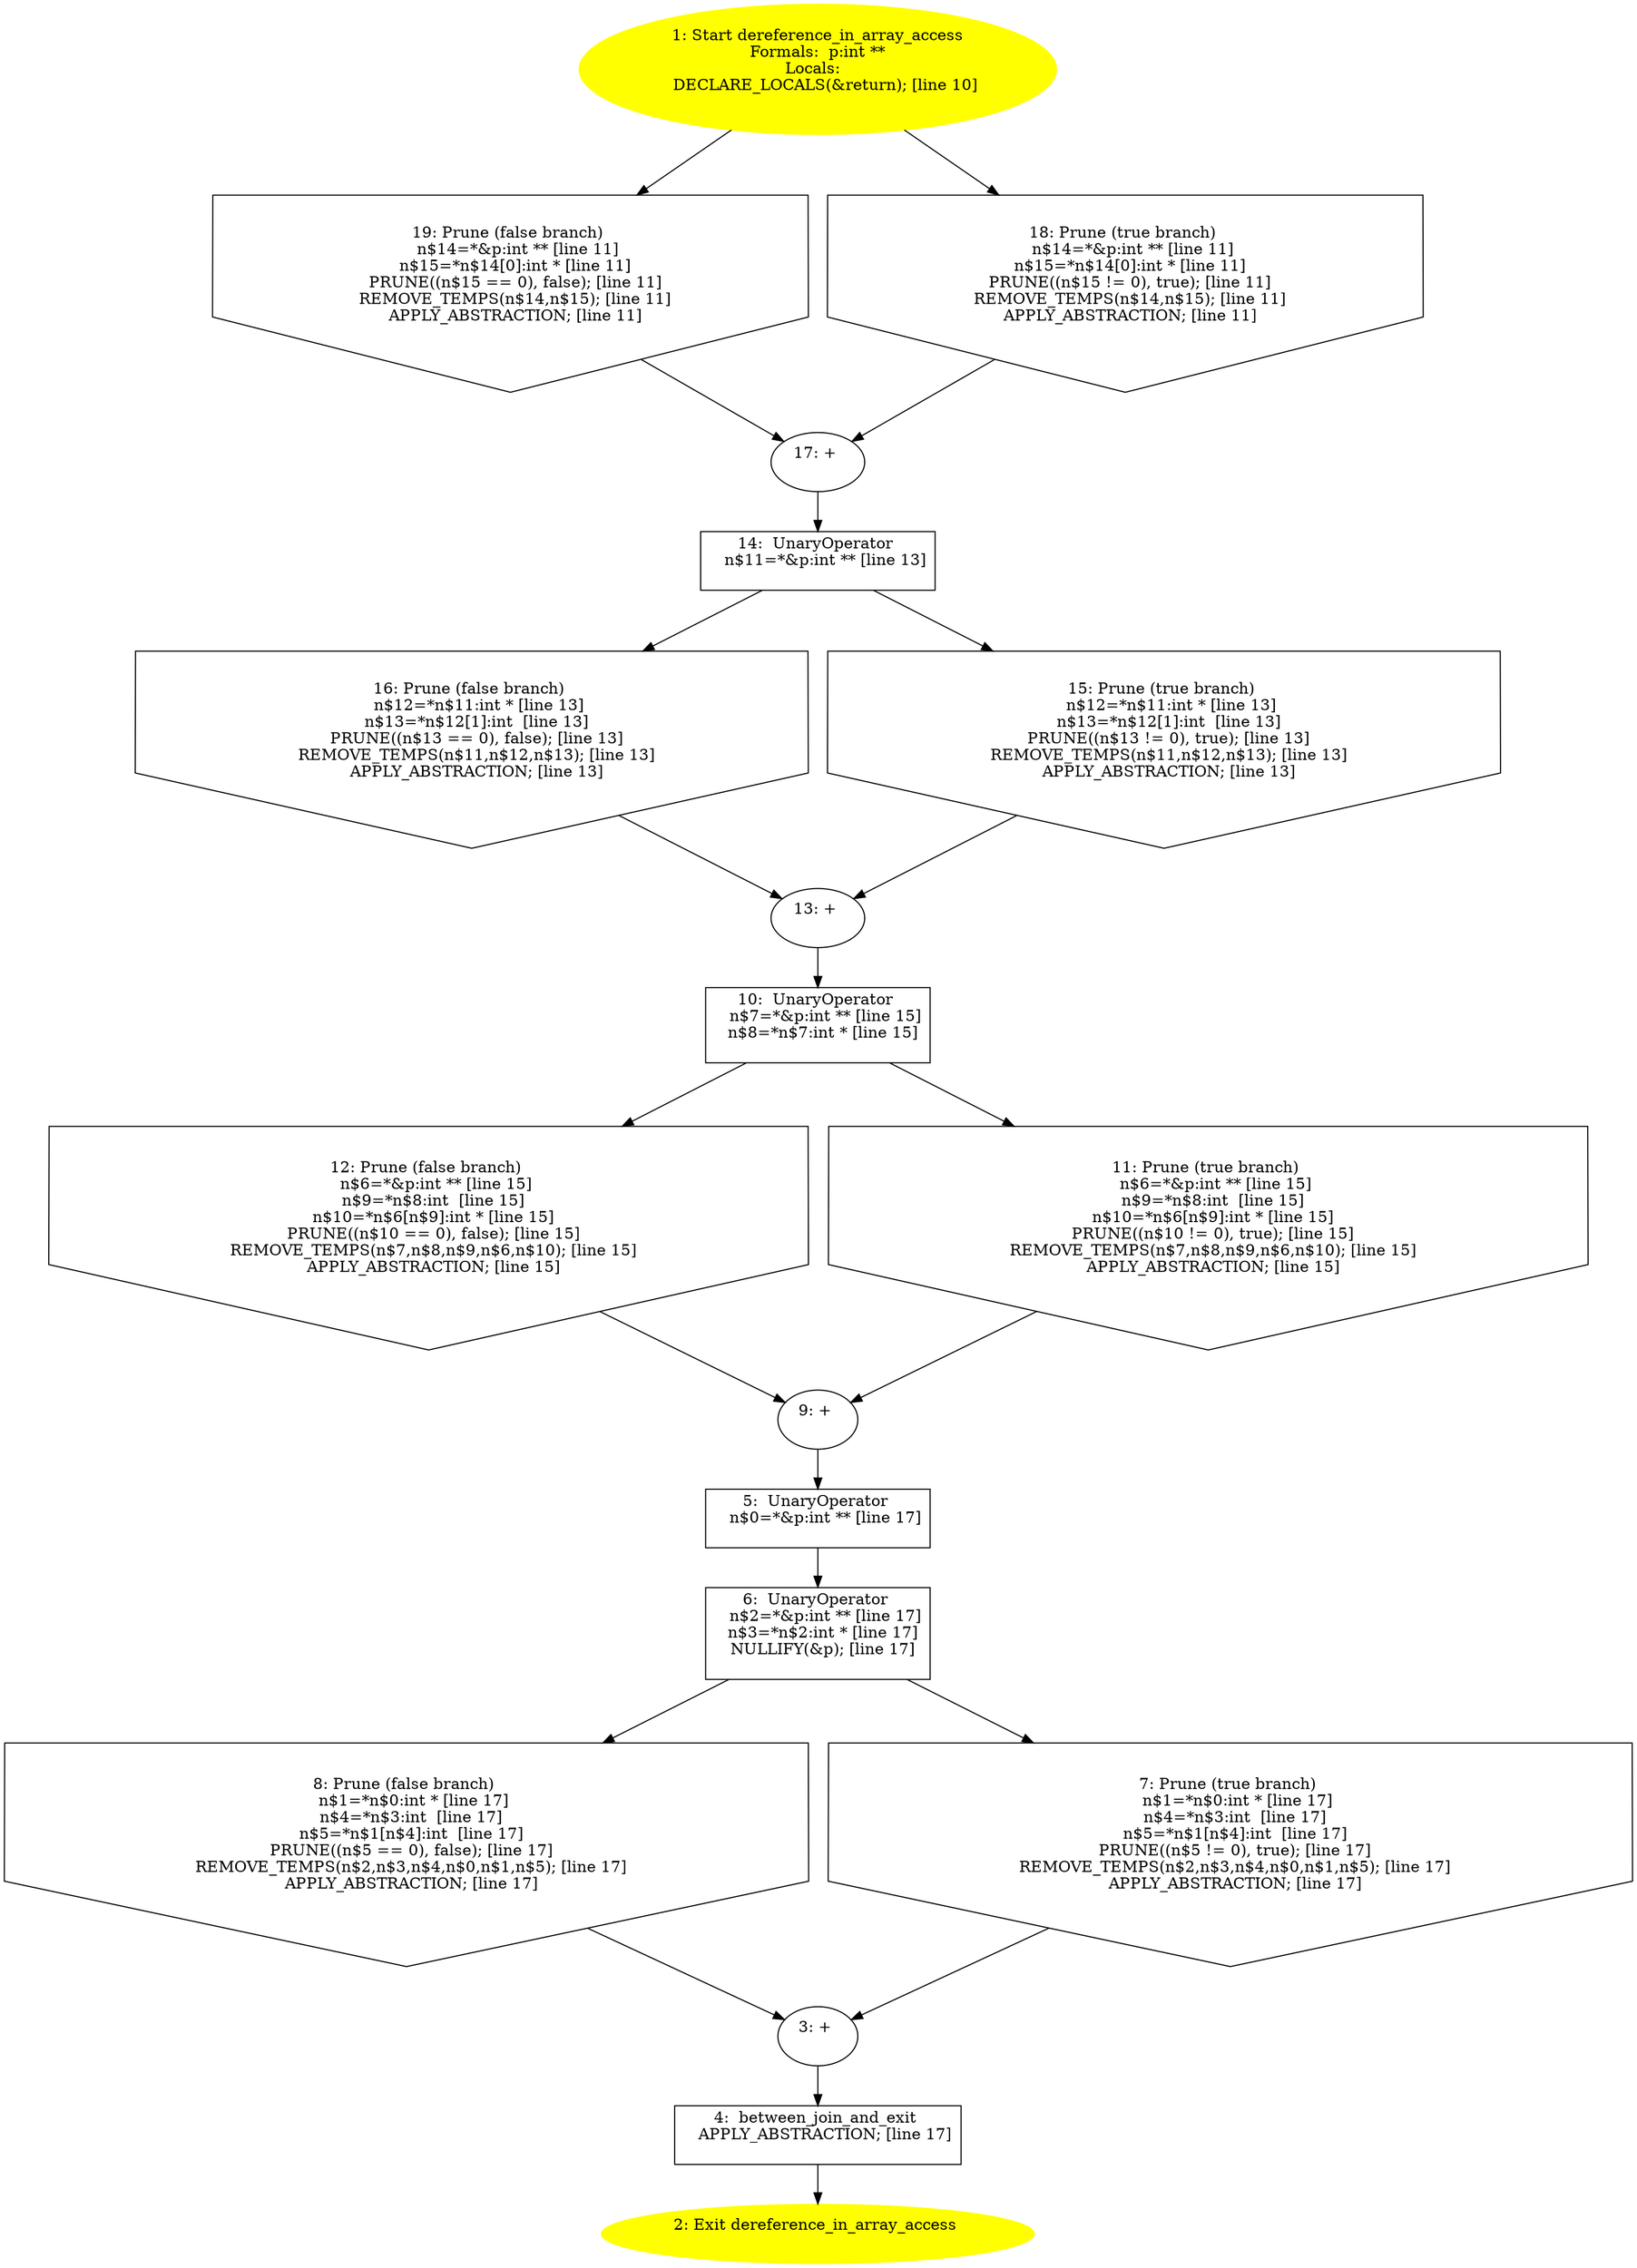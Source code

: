 digraph iCFG {
19 [label="19: Prune (false branch) \n   n$14=*&p:int ** [line 11]\n  n$15=*n$14[0]:int * [line 11]\n  PRUNE((n$15 == 0), false); [line 11]\n  REMOVE_TEMPS(n$14,n$15); [line 11]\n  APPLY_ABSTRACTION; [line 11]\n " shape="invhouse"]
	

	 19 -> 17 ;
18 [label="18: Prune (true branch) \n   n$14=*&p:int ** [line 11]\n  n$15=*n$14[0]:int * [line 11]\n  PRUNE((n$15 != 0), true); [line 11]\n  REMOVE_TEMPS(n$14,n$15); [line 11]\n  APPLY_ABSTRACTION; [line 11]\n " shape="invhouse"]
	

	 18 -> 17 ;
17 [label="17: + \n  " ]
	

	 17 -> 14 ;
16 [label="16: Prune (false branch) \n   n$12=*n$11:int * [line 13]\n  n$13=*n$12[1]:int  [line 13]\n  PRUNE((n$13 == 0), false); [line 13]\n  REMOVE_TEMPS(n$11,n$12,n$13); [line 13]\n  APPLY_ABSTRACTION; [line 13]\n " shape="invhouse"]
	

	 16 -> 13 ;
15 [label="15: Prune (true branch) \n   n$12=*n$11:int * [line 13]\n  n$13=*n$12[1]:int  [line 13]\n  PRUNE((n$13 != 0), true); [line 13]\n  REMOVE_TEMPS(n$11,n$12,n$13); [line 13]\n  APPLY_ABSTRACTION; [line 13]\n " shape="invhouse"]
	

	 15 -> 13 ;
14 [label="14:  UnaryOperator \n   n$11=*&p:int ** [line 13]\n " shape="box"]
	

	 14 -> 15 ;
	 14 -> 16 ;
13 [label="13: + \n  " ]
	

	 13 -> 10 ;
12 [label="12: Prune (false branch) \n   n$6=*&p:int ** [line 15]\n  n$9=*n$8:int  [line 15]\n  n$10=*n$6[n$9]:int * [line 15]\n  PRUNE((n$10 == 0), false); [line 15]\n  REMOVE_TEMPS(n$7,n$8,n$9,n$6,n$10); [line 15]\n  APPLY_ABSTRACTION; [line 15]\n " shape="invhouse"]
	

	 12 -> 9 ;
11 [label="11: Prune (true branch) \n   n$6=*&p:int ** [line 15]\n  n$9=*n$8:int  [line 15]\n  n$10=*n$6[n$9]:int * [line 15]\n  PRUNE((n$10 != 0), true); [line 15]\n  REMOVE_TEMPS(n$7,n$8,n$9,n$6,n$10); [line 15]\n  APPLY_ABSTRACTION; [line 15]\n " shape="invhouse"]
	

	 11 -> 9 ;
10 [label="10:  UnaryOperator \n   n$7=*&p:int ** [line 15]\n  n$8=*n$7:int * [line 15]\n " shape="box"]
	

	 10 -> 11 ;
	 10 -> 12 ;
9 [label="9: + \n  " ]
	

	 9 -> 5 ;
8 [label="8: Prune (false branch) \n   n$1=*n$0:int * [line 17]\n  n$4=*n$3:int  [line 17]\n  n$5=*n$1[n$4]:int  [line 17]\n  PRUNE((n$5 == 0), false); [line 17]\n  REMOVE_TEMPS(n$2,n$3,n$4,n$0,n$1,n$5); [line 17]\n  APPLY_ABSTRACTION; [line 17]\n " shape="invhouse"]
	

	 8 -> 3 ;
7 [label="7: Prune (true branch) \n   n$1=*n$0:int * [line 17]\n  n$4=*n$3:int  [line 17]\n  n$5=*n$1[n$4]:int  [line 17]\n  PRUNE((n$5 != 0), true); [line 17]\n  REMOVE_TEMPS(n$2,n$3,n$4,n$0,n$1,n$5); [line 17]\n  APPLY_ABSTRACTION; [line 17]\n " shape="invhouse"]
	

	 7 -> 3 ;
6 [label="6:  UnaryOperator \n   n$2=*&p:int ** [line 17]\n  n$3=*n$2:int * [line 17]\n  NULLIFY(&p); [line 17]\n " shape="box"]
	

	 6 -> 7 ;
	 6 -> 8 ;
5 [label="5:  UnaryOperator \n   n$0=*&p:int ** [line 17]\n " shape="box"]
	

	 5 -> 6 ;
4 [label="4:  between_join_and_exit \n   APPLY_ABSTRACTION; [line 17]\n " shape="box"]
	

	 4 -> 2 ;
3 [label="3: + \n  " ]
	

	 3 -> 4 ;
2 [label="2: Exit dereference_in_array_access \n  " color=yellow style=filled]
	

1 [label="1: Start dereference_in_array_access\nFormals:  p:int **\nLocals:  \n   DECLARE_LOCALS(&return); [line 10]\n " color=yellow style=filled]
	

	 1 -> 18 ;
	 1 -> 19 ;
}
